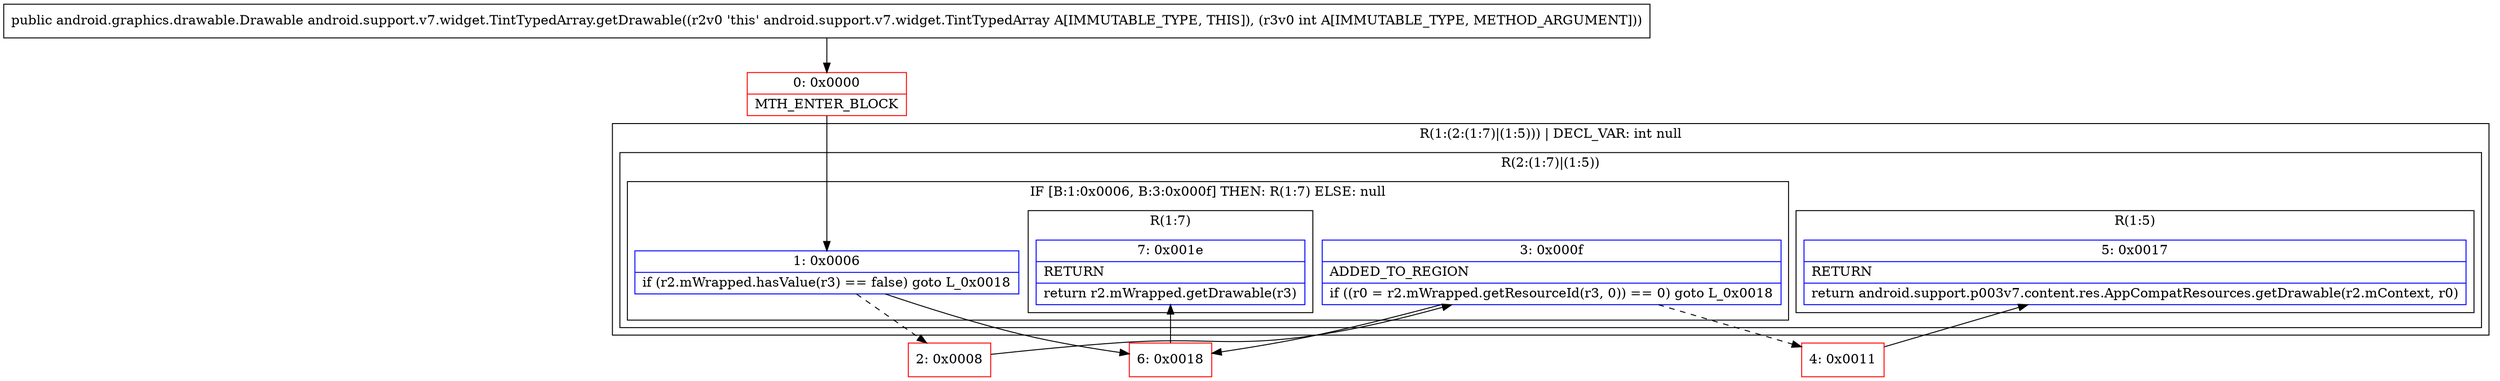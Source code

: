 digraph "CFG forandroid.support.v7.widget.TintTypedArray.getDrawable(I)Landroid\/graphics\/drawable\/Drawable;" {
subgraph cluster_Region_407490122 {
label = "R(1:(2:(1:7)|(1:5))) | DECL_VAR: int null\l";
node [shape=record,color=blue];
subgraph cluster_Region_1155217770 {
label = "R(2:(1:7)|(1:5))";
node [shape=record,color=blue];
subgraph cluster_IfRegion_325903549 {
label = "IF [B:1:0x0006, B:3:0x000f] THEN: R(1:7) ELSE: null";
node [shape=record,color=blue];
Node_1 [shape=record,label="{1\:\ 0x0006|if (r2.mWrapped.hasValue(r3) == false) goto L_0x0018\l}"];
Node_3 [shape=record,label="{3\:\ 0x000f|ADDED_TO_REGION\l|if ((r0 = r2.mWrapped.getResourceId(r3, 0)) == 0) goto L_0x0018\l}"];
subgraph cluster_Region_1363772650 {
label = "R(1:7)";
node [shape=record,color=blue];
Node_7 [shape=record,label="{7\:\ 0x001e|RETURN\l|return r2.mWrapped.getDrawable(r3)\l}"];
}
}
subgraph cluster_Region_128203543 {
label = "R(1:5)";
node [shape=record,color=blue];
Node_5 [shape=record,label="{5\:\ 0x0017|RETURN\l|return android.support.p003v7.content.res.AppCompatResources.getDrawable(r2.mContext, r0)\l}"];
}
}
}
Node_0 [shape=record,color=red,label="{0\:\ 0x0000|MTH_ENTER_BLOCK\l}"];
Node_2 [shape=record,color=red,label="{2\:\ 0x0008}"];
Node_4 [shape=record,color=red,label="{4\:\ 0x0011}"];
Node_6 [shape=record,color=red,label="{6\:\ 0x0018}"];
MethodNode[shape=record,label="{public android.graphics.drawable.Drawable android.support.v7.widget.TintTypedArray.getDrawable((r2v0 'this' android.support.v7.widget.TintTypedArray A[IMMUTABLE_TYPE, THIS]), (r3v0 int A[IMMUTABLE_TYPE, METHOD_ARGUMENT])) }"];
MethodNode -> Node_0;
Node_1 -> Node_2[style=dashed];
Node_1 -> Node_6;
Node_3 -> Node_4[style=dashed];
Node_3 -> Node_6;
Node_0 -> Node_1;
Node_2 -> Node_3;
Node_4 -> Node_5;
Node_6 -> Node_7;
}

